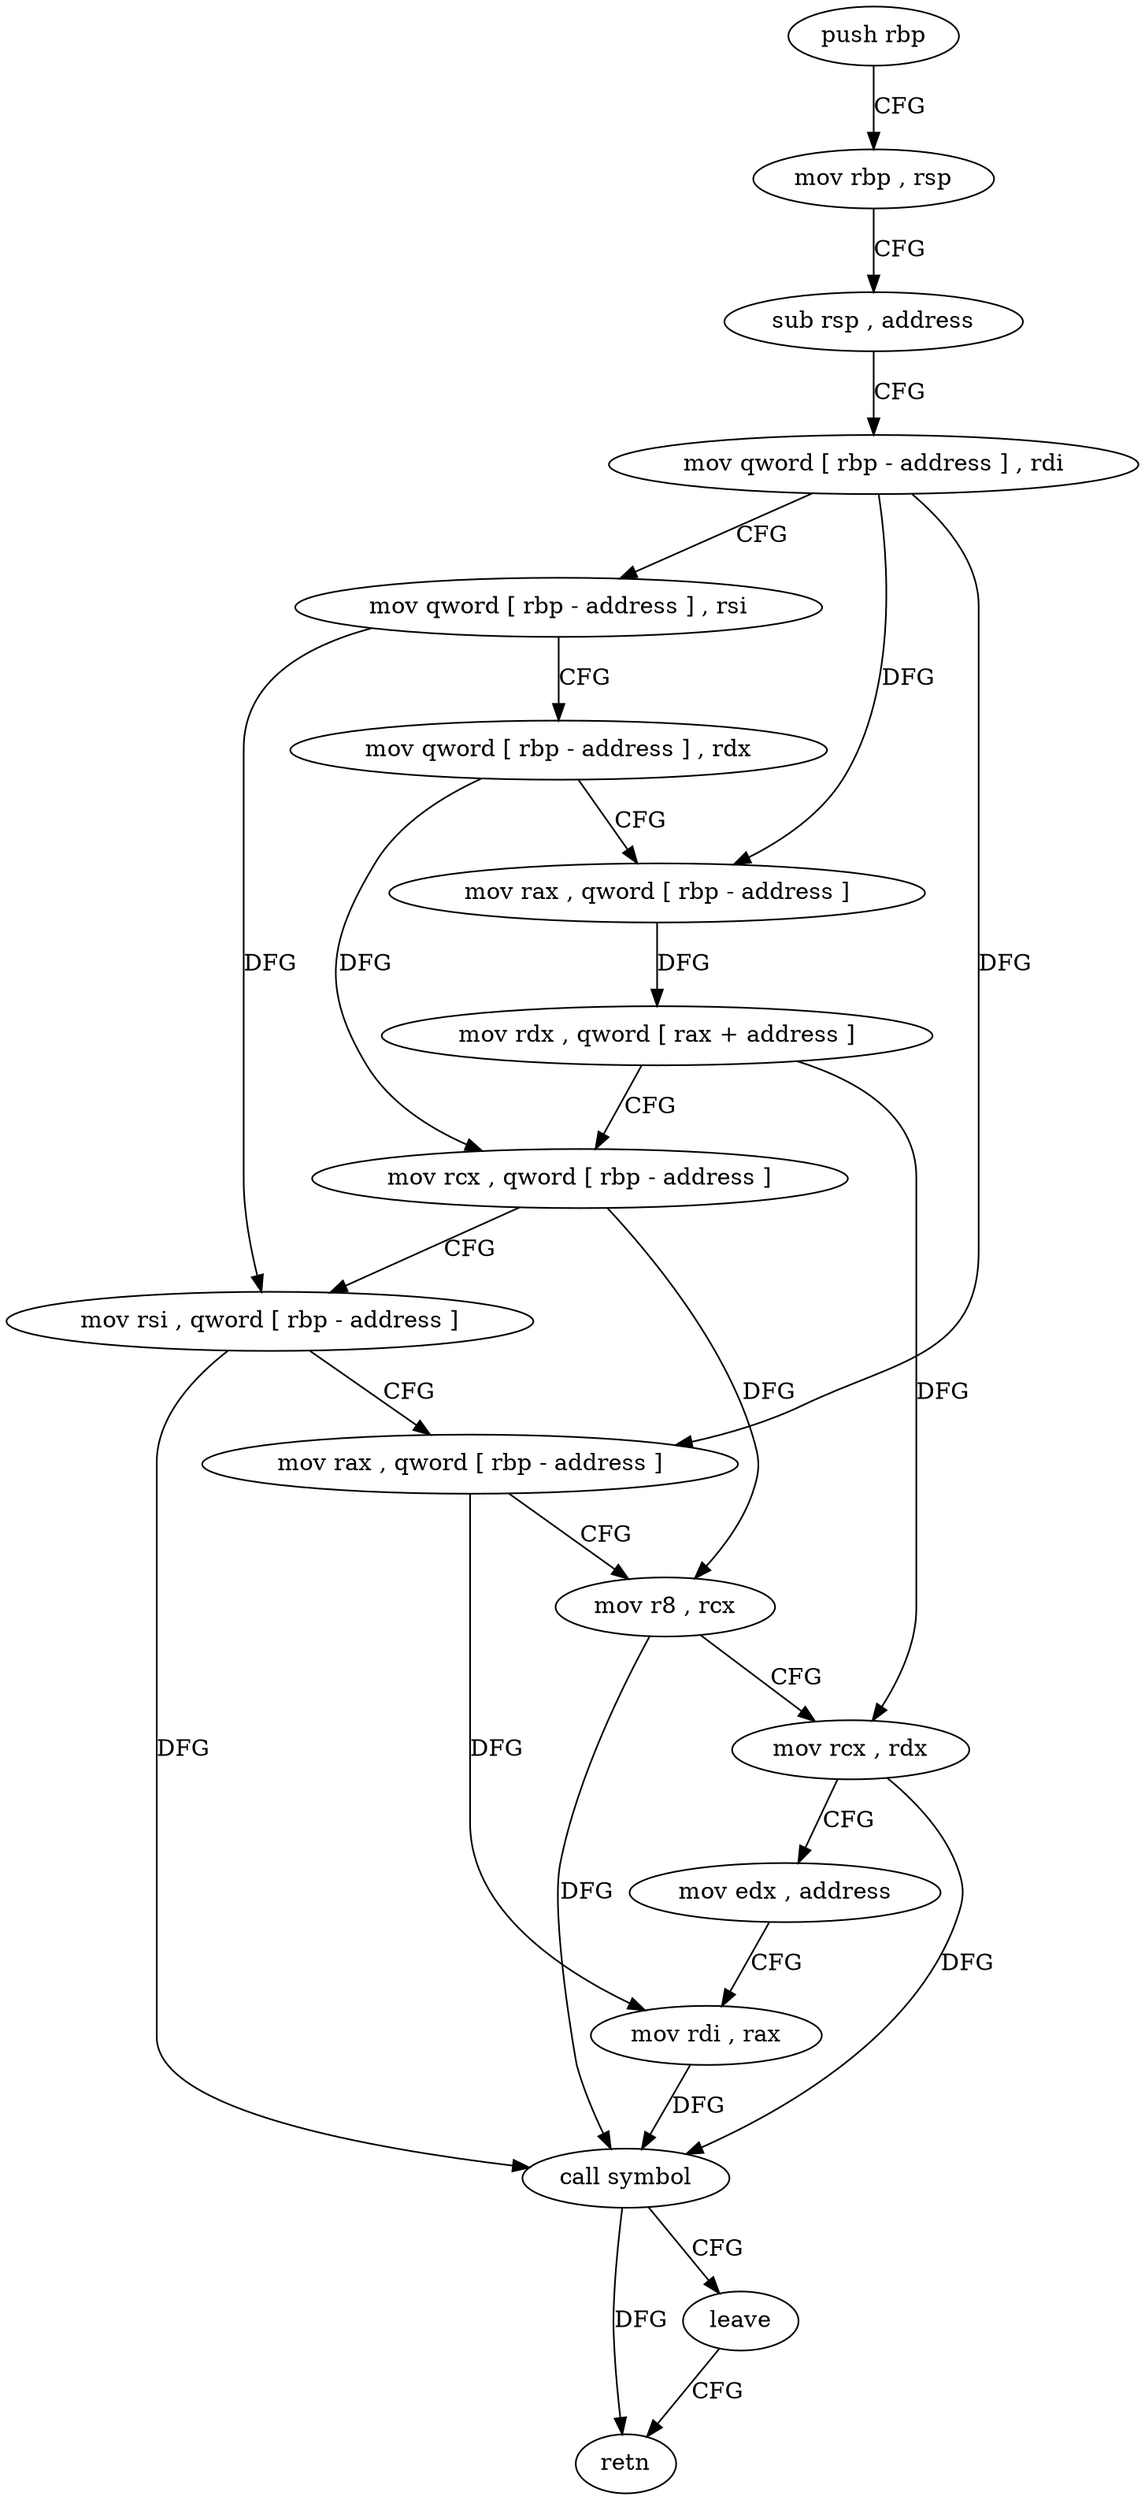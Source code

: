 digraph "func" {
"195789" [label = "push rbp" ]
"195790" [label = "mov rbp , rsp" ]
"195793" [label = "sub rsp , address" ]
"195797" [label = "mov qword [ rbp - address ] , rdi" ]
"195801" [label = "mov qword [ rbp - address ] , rsi" ]
"195805" [label = "mov qword [ rbp - address ] , rdx" ]
"195809" [label = "mov rax , qword [ rbp - address ]" ]
"195813" [label = "mov rdx , qword [ rax + address ]" ]
"195817" [label = "mov rcx , qword [ rbp - address ]" ]
"195821" [label = "mov rsi , qword [ rbp - address ]" ]
"195825" [label = "mov rax , qword [ rbp - address ]" ]
"195829" [label = "mov r8 , rcx" ]
"195832" [label = "mov rcx , rdx" ]
"195835" [label = "mov edx , address" ]
"195840" [label = "mov rdi , rax" ]
"195843" [label = "call symbol" ]
"195848" [label = "leave" ]
"195849" [label = "retn" ]
"195789" -> "195790" [ label = "CFG" ]
"195790" -> "195793" [ label = "CFG" ]
"195793" -> "195797" [ label = "CFG" ]
"195797" -> "195801" [ label = "CFG" ]
"195797" -> "195809" [ label = "DFG" ]
"195797" -> "195825" [ label = "DFG" ]
"195801" -> "195805" [ label = "CFG" ]
"195801" -> "195821" [ label = "DFG" ]
"195805" -> "195809" [ label = "CFG" ]
"195805" -> "195817" [ label = "DFG" ]
"195809" -> "195813" [ label = "DFG" ]
"195813" -> "195817" [ label = "CFG" ]
"195813" -> "195832" [ label = "DFG" ]
"195817" -> "195821" [ label = "CFG" ]
"195817" -> "195829" [ label = "DFG" ]
"195821" -> "195825" [ label = "CFG" ]
"195821" -> "195843" [ label = "DFG" ]
"195825" -> "195829" [ label = "CFG" ]
"195825" -> "195840" [ label = "DFG" ]
"195829" -> "195832" [ label = "CFG" ]
"195829" -> "195843" [ label = "DFG" ]
"195832" -> "195835" [ label = "CFG" ]
"195832" -> "195843" [ label = "DFG" ]
"195835" -> "195840" [ label = "CFG" ]
"195840" -> "195843" [ label = "DFG" ]
"195843" -> "195848" [ label = "CFG" ]
"195843" -> "195849" [ label = "DFG" ]
"195848" -> "195849" [ label = "CFG" ]
}

